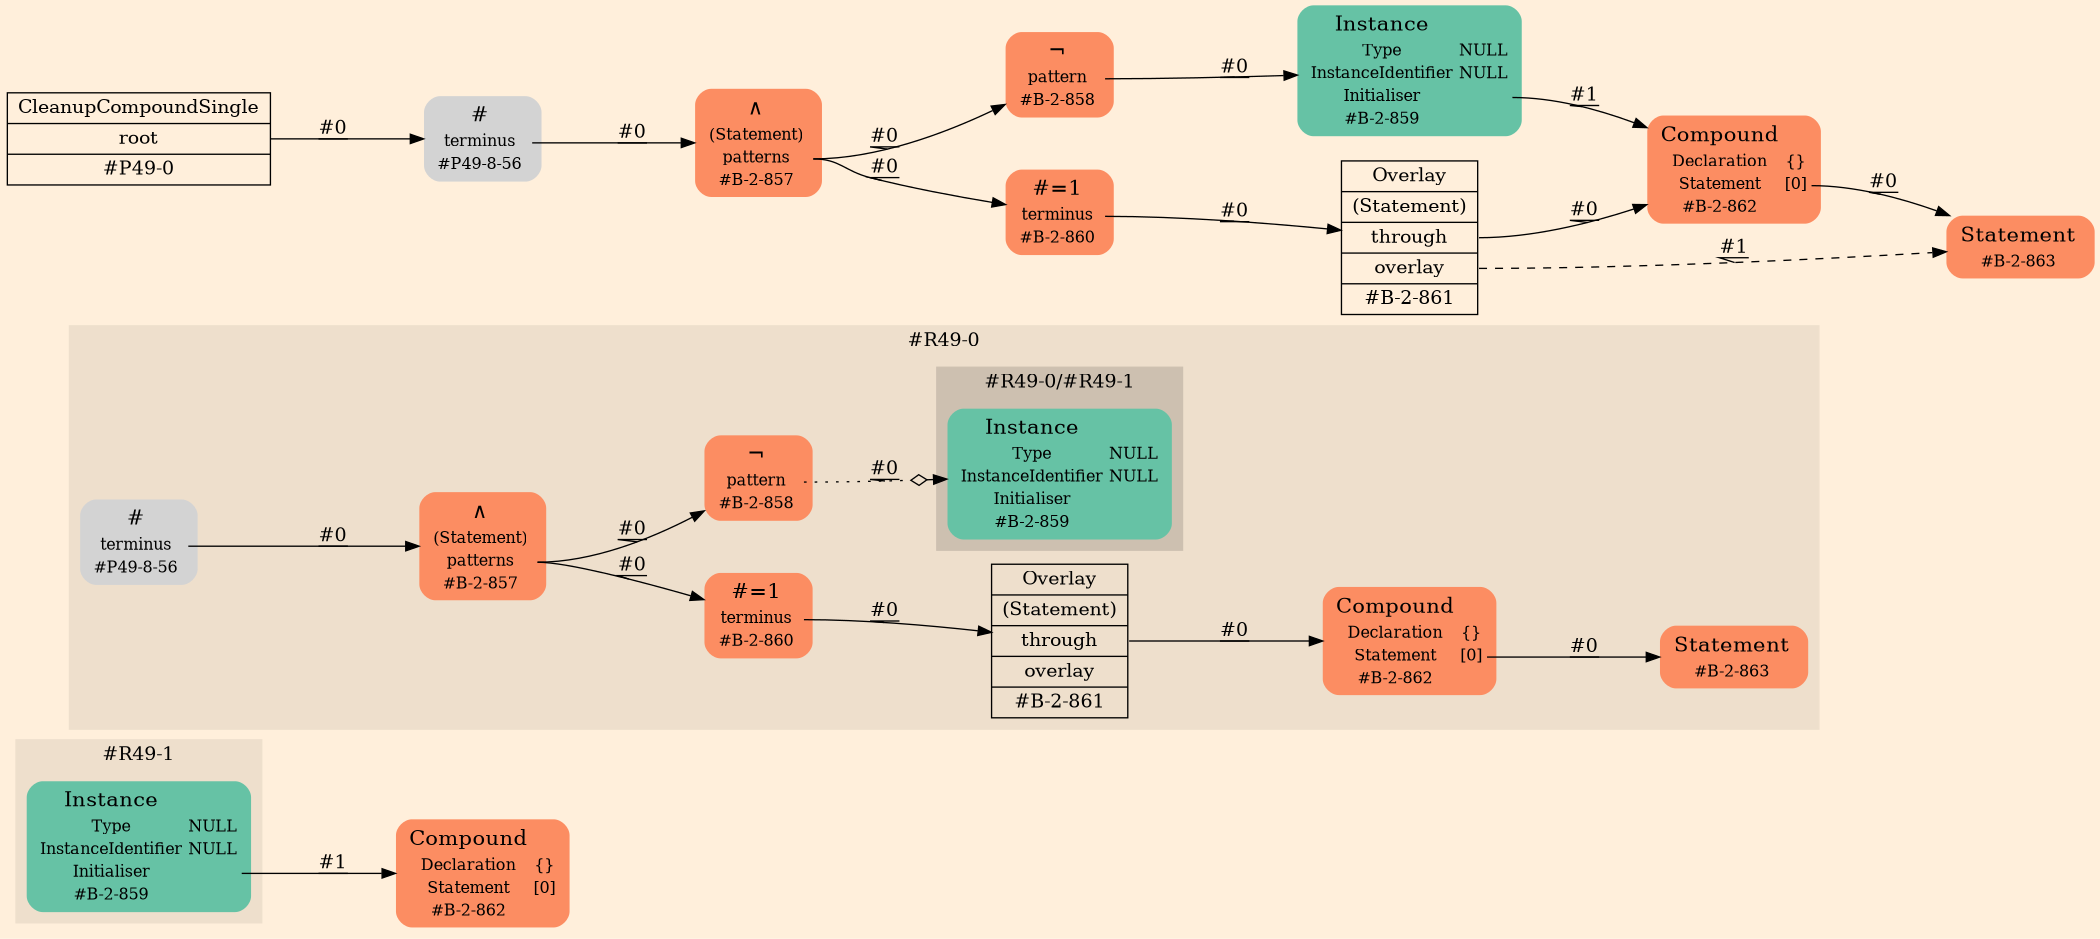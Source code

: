 digraph Inferno {
graph [
    rankdir = "LR"
    ranksep = 1.0
    size = "14,20"
    bgcolor = antiquewhite1
    color = black
    fontcolor = black
];
node [
];
// -------------------- figure #R49-1 --------------------
"#R49-1/#B-2-862" [
    shape = "plaintext"
    fillcolor = "/set28/2"
    label = <<TABLE BORDER="0" CELLBORDER="0" CELLSPACING="0">
     <TR><TD><FONT POINT-SIZE="16.0">Compound</FONT></TD><TD></TD></TR>
     <TR><TD>Declaration</TD><TD PORT="port0">{}</TD></TR>
     <TR><TD>Statement</TD><TD PORT="port1">[0]</TD></TR>
     <TR><TD>#B-2-862</TD><TD PORT="port2"></TD></TR>
    </TABLE>>
    style = "rounded,filled"
    fontsize = "12"
];

subgraph "cluster#R49-1" {
    label = "#R49-1"
    style = "filled"
    color = antiquewhite2
    "#R49-1/#B-2-859" [
        shape = "plaintext"
        fillcolor = "/set28/1"
        label = <<TABLE BORDER="0" CELLBORDER="0" CELLSPACING="0">
         <TR><TD><FONT POINT-SIZE="16.0">Instance</FONT></TD><TD></TD></TR>
         <TR><TD>Type</TD><TD PORT="port0">NULL</TD></TR>
         <TR><TD>InstanceIdentifier</TD><TD PORT="port1">NULL</TD></TR>
         <TR><TD>Initialiser</TD><TD PORT="port2"></TD></TR>
         <TR><TD>#B-2-859</TD><TD PORT="port3"></TD></TR>
        </TABLE>>
        style = "rounded,filled"
        fontsize = "12"
    ];
    
}


// -------------------- figure #R49-0 --------------------
subgraph "cluster#R49-0" {
    label = "#R49-0"
    style = "filled"
    color = antiquewhite2
    "#R49-0/#B-2-862" [
        shape = "plaintext"
        fillcolor = "/set28/2"
        label = <<TABLE BORDER="0" CELLBORDER="0" CELLSPACING="0">
         <TR><TD><FONT POINT-SIZE="16.0">Compound</FONT></TD><TD></TD></TR>
         <TR><TD>Declaration</TD><TD PORT="port0">{}</TD></TR>
         <TR><TD>Statement</TD><TD PORT="port1">[0]</TD></TR>
         <TR><TD>#B-2-862</TD><TD PORT="port2"></TD></TR>
        </TABLE>>
        style = "rounded,filled"
        fontsize = "12"
    ];
    
    "#R49-0/#B-2-860" [
        shape = "plaintext"
        fillcolor = "/set28/2"
        label = <<TABLE BORDER="0" CELLBORDER="0" CELLSPACING="0">
         <TR><TD><FONT POINT-SIZE="16.0">#=1</FONT></TD><TD></TD></TR>
         <TR><TD>terminus</TD><TD PORT="port0"></TD></TR>
         <TR><TD>#B-2-860</TD><TD PORT="port1"></TD></TR>
        </TABLE>>
        style = "rounded,filled"
        fontsize = "12"
    ];
    
    "#R49-0/#B-2-863" [
        shape = "plaintext"
        fillcolor = "/set28/2"
        label = <<TABLE BORDER="0" CELLBORDER="0" CELLSPACING="0">
         <TR><TD><FONT POINT-SIZE="16.0">Statement</FONT></TD><TD></TD></TR>
         <TR><TD>#B-2-863</TD><TD PORT="port0"></TD></TR>
        </TABLE>>
        style = "rounded,filled"
        fontsize = "12"
    ];
    
    "#R49-0/#B-2-858" [
        shape = "plaintext"
        fillcolor = "/set28/2"
        label = <<TABLE BORDER="0" CELLBORDER="0" CELLSPACING="0">
         <TR><TD><FONT POINT-SIZE="16.0">¬</FONT></TD><TD></TD></TR>
         <TR><TD>pattern</TD><TD PORT="port0"></TD></TR>
         <TR><TD>#B-2-858</TD><TD PORT="port1"></TD></TR>
        </TABLE>>
        style = "rounded,filled"
        fontsize = "12"
    ];
    
    "#R49-0/#B-2-861" [
        shape = "record"
        fillcolor = antiquewhite2
        label = "<fixed> Overlay | <port0> (Statement) | <port1> through | <port2> overlay | <port3> #B-2-861"
        style = "filled"
        fontsize = "14"
        color = black
        fontcolor = black
    ];
    
    "#R49-0/#B-2-857" [
        shape = "plaintext"
        fillcolor = "/set28/2"
        label = <<TABLE BORDER="0" CELLBORDER="0" CELLSPACING="0">
         <TR><TD><FONT POINT-SIZE="16.0">∧</FONT></TD><TD></TD></TR>
         <TR><TD>(Statement)</TD><TD PORT="port0"></TD></TR>
         <TR><TD>patterns</TD><TD PORT="port1"></TD></TR>
         <TR><TD>#B-2-857</TD><TD PORT="port2"></TD></TR>
        </TABLE>>
        style = "rounded,filled"
        fontsize = "12"
    ];
    
    "#R49-0/#P49-8-56" [
        shape = "plaintext"
        label = <<TABLE BORDER="0" CELLBORDER="0" CELLSPACING="0">
         <TR><TD><FONT POINT-SIZE="16.0">#</FONT></TD><TD></TD></TR>
         <TR><TD>terminus</TD><TD PORT="port0"></TD></TR>
         <TR><TD>#P49-8-56</TD><TD PORT="port1"></TD></TR>
        </TABLE>>
        style = "rounded,filled"
        fontsize = "12"
    ];
    
    subgraph "cluster#R49-0/#R49-1" {
        label = "#R49-0/#R49-1"
        style = "filled"
        color = antiquewhite3
        "#R49-0/#0/#B-2-859" [
            shape = "plaintext"
            fillcolor = "/set28/1"
            label = <<TABLE BORDER="0" CELLBORDER="0" CELLSPACING="0">
             <TR><TD><FONT POINT-SIZE="16.0">Instance</FONT></TD><TD></TD></TR>
             <TR><TD>Type</TD><TD PORT="port0">NULL</TD></TR>
             <TR><TD>InstanceIdentifier</TD><TD PORT="port1">NULL</TD></TR>
             <TR><TD>Initialiser</TD><TD PORT="port2"></TD></TR>
             <TR><TD>#B-2-859</TD><TD PORT="port3"></TD></TR>
            </TABLE>>
            style = "rounded,filled"
            fontsize = "12"
        ];
        
    }
    
}


// -------------------- transformation figure --------------------
"CR#P49-0" [
    shape = "record"
    fillcolor = antiquewhite1
    label = "<fixed> CleanupCompoundSingle | <port0> root | <port1> #P49-0"
    style = "filled"
    fontsize = "14"
    color = black
    fontcolor = black
];

"#P49-8-56" [
    shape = "plaintext"
    label = <<TABLE BORDER="0" CELLBORDER="0" CELLSPACING="0">
     <TR><TD><FONT POINT-SIZE="16.0">#</FONT></TD><TD></TD></TR>
     <TR><TD>terminus</TD><TD PORT="port0"></TD></TR>
     <TR><TD>#P49-8-56</TD><TD PORT="port1"></TD></TR>
    </TABLE>>
    style = "rounded,filled"
    fontsize = "12"
];

"#B-2-857" [
    shape = "plaintext"
    fillcolor = "/set28/2"
    label = <<TABLE BORDER="0" CELLBORDER="0" CELLSPACING="0">
     <TR><TD><FONT POINT-SIZE="16.0">∧</FONT></TD><TD></TD></TR>
     <TR><TD>(Statement)</TD><TD PORT="port0"></TD></TR>
     <TR><TD>patterns</TD><TD PORT="port1"></TD></TR>
     <TR><TD>#B-2-857</TD><TD PORT="port2"></TD></TR>
    </TABLE>>
    style = "rounded,filled"
    fontsize = "12"
];

"#B-2-860" [
    shape = "plaintext"
    fillcolor = "/set28/2"
    label = <<TABLE BORDER="0" CELLBORDER="0" CELLSPACING="0">
     <TR><TD><FONT POINT-SIZE="16.0">#=1</FONT></TD><TD></TD></TR>
     <TR><TD>terminus</TD><TD PORT="port0"></TD></TR>
     <TR><TD>#B-2-860</TD><TD PORT="port1"></TD></TR>
    </TABLE>>
    style = "rounded,filled"
    fontsize = "12"
];

"#B-2-861" [
    shape = "record"
    fillcolor = antiquewhite1
    label = "<fixed> Overlay | <port0> (Statement) | <port1> through | <port2> overlay | <port3> #B-2-861"
    style = "filled"
    fontsize = "14"
    color = black
    fontcolor = black
];

"#B-2-862" [
    shape = "plaintext"
    fillcolor = "/set28/2"
    label = <<TABLE BORDER="0" CELLBORDER="0" CELLSPACING="0">
     <TR><TD><FONT POINT-SIZE="16.0">Compound</FONT></TD><TD></TD></TR>
     <TR><TD>Declaration</TD><TD PORT="port0">{}</TD></TR>
     <TR><TD>Statement</TD><TD PORT="port1">[0]</TD></TR>
     <TR><TD>#B-2-862</TD><TD PORT="port2"></TD></TR>
    </TABLE>>
    style = "rounded,filled"
    fontsize = "12"
];

"#B-2-863" [
    shape = "plaintext"
    fillcolor = "/set28/2"
    label = <<TABLE BORDER="0" CELLBORDER="0" CELLSPACING="0">
     <TR><TD><FONT POINT-SIZE="16.0">Statement</FONT></TD><TD></TD></TR>
     <TR><TD>#B-2-863</TD><TD PORT="port0"></TD></TR>
    </TABLE>>
    style = "rounded,filled"
    fontsize = "12"
];

"#B-2-858" [
    shape = "plaintext"
    fillcolor = "/set28/2"
    label = <<TABLE BORDER="0" CELLBORDER="0" CELLSPACING="0">
     <TR><TD><FONT POINT-SIZE="16.0">¬</FONT></TD><TD></TD></TR>
     <TR><TD>pattern</TD><TD PORT="port0"></TD></TR>
     <TR><TD>#B-2-858</TD><TD PORT="port1"></TD></TR>
    </TABLE>>
    style = "rounded,filled"
    fontsize = "12"
];

"#B-2-859" [
    shape = "plaintext"
    fillcolor = "/set28/1"
    label = <<TABLE BORDER="0" CELLBORDER="0" CELLSPACING="0">
     <TR><TD><FONT POINT-SIZE="16.0">Instance</FONT></TD><TD></TD></TR>
     <TR><TD>Type</TD><TD PORT="port0">NULL</TD></TR>
     <TR><TD>InstanceIdentifier</TD><TD PORT="port1">NULL</TD></TR>
     <TR><TD>Initialiser</TD><TD PORT="port2"></TD></TR>
     <TR><TD>#B-2-859</TD><TD PORT="port3"></TD></TR>
    </TABLE>>
    style = "rounded,filled"
    fontsize = "12"
];



// -------------------- links --------------------
// links for block CR#P49-0
"CR#P49-0":port0 -> "#P49-8-56" [
    style="solid"
    label = "#0"
    decorate = true
    color = black
    fontcolor = black
];

// links for block #P49-8-56
"#P49-8-56":port0 -> "#B-2-857" [
    style="solid"
    label = "#0"
    decorate = true
    color = black
    fontcolor = black
];

// links for block #B-2-857
"#B-2-857":port1 -> "#B-2-860" [
    style="solid"
    label = "#0"
    decorate = true
    color = black
    fontcolor = black
];

"#B-2-857":port1 -> "#B-2-858" [
    style="solid"
    label = "#0"
    decorate = true
    color = black
    fontcolor = black
];

// links for block #B-2-860
"#B-2-860":port0 -> "#B-2-861" [
    style="solid"
    label = "#0"
    decorate = true
    color = black
    fontcolor = black
];

// links for block #B-2-861
"#B-2-861":port1 -> "#B-2-862" [
    style="solid"
    label = "#0"
    decorate = true
    color = black
    fontcolor = black
];

"#B-2-861":port2 -> "#B-2-863" [
    style="dashed"
    label = "#1"
    decorate = true
    color = black
    fontcolor = black
];

// links for block #B-2-862
"#B-2-862":port1 -> "#B-2-863" [
    style="solid"
    label = "#0"
    decorate = true
    color = black
    fontcolor = black
];

// links for block #B-2-863
// links for block #B-2-858
"#B-2-858":port0 -> "#B-2-859" [
    style="solid"
    label = "#0"
    decorate = true
    color = black
    fontcolor = black
];

// links for block #B-2-859
"#B-2-859":port2 -> "#B-2-862" [
    style="solid"
    label = "#1"
    decorate = true
    color = black
    fontcolor = black
];

// links for block #R49-0/#B-2-862
"#R49-0/#B-2-862":port1 -> "#R49-0/#B-2-863" [
    style="solid"
    label = "#0"
    decorate = true
    color = black
    fontcolor = black
];

// links for block #R49-0/#B-2-860
"#R49-0/#B-2-860":port0 -> "#R49-0/#B-2-861" [
    style="solid"
    label = "#0"
    decorate = true
    color = black
    fontcolor = black
];

// links for block #R49-0/#B-2-863
// links for block #R49-0/#B-2-858
"#R49-0/#B-2-858":port0 -> "#R49-0/#0/#B-2-859" [
    style="dotted"
    arrowhead="normalnoneodiamond"
    label = "#0"
    decorate = true
    color = black
    fontcolor = black
];

// links for block #R49-0/#B-2-861
"#R49-0/#B-2-861":port1 -> "#R49-0/#B-2-862" [
    style="solid"
    label = "#0"
    decorate = true
    color = black
    fontcolor = black
];

// links for block #R49-0/#B-2-857
"#R49-0/#B-2-857":port1 -> "#R49-0/#B-2-860" [
    style="solid"
    label = "#0"
    decorate = true
    color = black
    fontcolor = black
];

"#R49-0/#B-2-857":port1 -> "#R49-0/#B-2-858" [
    style="solid"
    label = "#0"
    decorate = true
    color = black
    fontcolor = black
];

// links for block #R49-0/#P49-8-56
"#R49-0/#P49-8-56":port0 -> "#R49-0/#B-2-857" [
    style="solid"
    label = "#0"
    decorate = true
    color = black
    fontcolor = black
];

// links for block #R49-0/#0/#B-2-859
// links for block #R49-1/#B-2-862
// links for block #R49-1/#B-2-859
"#R49-1/#B-2-859":port2 -> "#R49-1/#B-2-862" [
    style="solid"
    label = "#1"
    decorate = true
    color = black
    fontcolor = black
];

}
